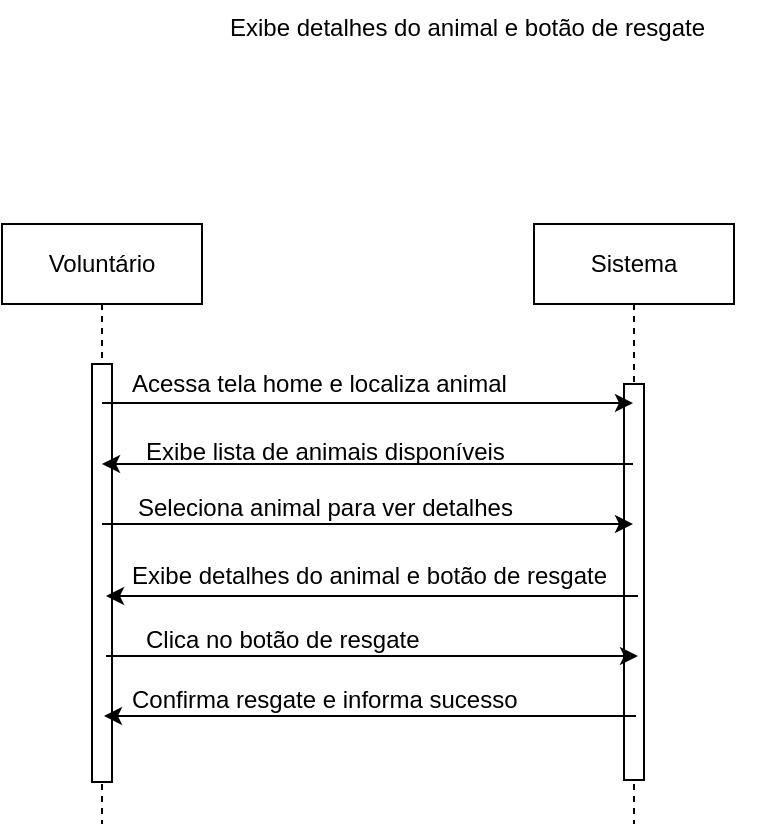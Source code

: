 <mxfile version="24.7.17">
  <diagram name="Page-1" id="2YBvvXClWsGukQMizWep">
    <mxGraphModel dx="1120" dy="860" grid="0" gridSize="10" guides="1" tooltips="1" connect="1" arrows="1" fold="1" page="0" pageScale="1" pageWidth="850" pageHeight="1100" math="0" shadow="0">
      <root>
        <mxCell id="0" />
        <mxCell id="1" parent="0" />
        <mxCell id="V-z3b_9W7Ba-ZOlj4oRh-1" value="Voluntário" style="shape=umlLifeline;perimeter=lifelinePerimeter;whiteSpace=wrap;html=1;container=0;dropTarget=0;collapsible=0;recursiveResize=0;outlineConnect=0;portConstraint=eastwest;newEdgeStyle={&quot;edgeStyle&quot;:&quot;elbowEdgeStyle&quot;,&quot;elbow&quot;:&quot;vertical&quot;,&quot;curved&quot;:0,&quot;rounded&quot;:0};" parent="1" vertex="1">
          <mxGeometry x="40" y="40" width="100" height="300" as="geometry" />
        </mxCell>
        <mxCell id="V-z3b_9W7Ba-ZOlj4oRh-2" value="" style="html=1;points=[];perimeter=orthogonalPerimeter;outlineConnect=0;targetShapes=umlLifeline;portConstraint=eastwest;newEdgeStyle={&quot;edgeStyle&quot;:&quot;elbowEdgeStyle&quot;,&quot;elbow&quot;:&quot;vertical&quot;,&quot;curved&quot;:0,&quot;rounded&quot;:0};" parent="V-z3b_9W7Ba-ZOlj4oRh-1" vertex="1">
          <mxGeometry x="45" y="70" width="10" height="209" as="geometry" />
        </mxCell>
        <mxCell id="V-z3b_9W7Ba-ZOlj4oRh-3" value="Sistema" style="shape=umlLifeline;perimeter=lifelinePerimeter;whiteSpace=wrap;html=1;container=0;dropTarget=0;collapsible=0;recursiveResize=0;outlineConnect=0;portConstraint=eastwest;newEdgeStyle={&quot;edgeStyle&quot;:&quot;elbowEdgeStyle&quot;,&quot;elbow&quot;:&quot;vertical&quot;,&quot;curved&quot;:0,&quot;rounded&quot;:0};" parent="1" vertex="1">
          <mxGeometry x="306" y="40" width="100" height="300" as="geometry" />
        </mxCell>
        <mxCell id="V-z3b_9W7Ba-ZOlj4oRh-4" value="" style="html=1;points=[];perimeter=orthogonalPerimeter;outlineConnect=0;targetShapes=umlLifeline;portConstraint=eastwest;newEdgeStyle={&quot;edgeStyle&quot;:&quot;elbowEdgeStyle&quot;,&quot;elbow&quot;:&quot;vertical&quot;,&quot;curved&quot;:0,&quot;rounded&quot;:0};" parent="V-z3b_9W7Ba-ZOlj4oRh-3" vertex="1">
          <mxGeometry x="45" y="80" width="10" height="198" as="geometry" />
        </mxCell>
        <mxCell id="V-z3b_9W7Ba-ZOlj4oRh-5" value="" style="endArrow=classic;html=1;rounded=0;" parent="1" target="V-z3b_9W7Ba-ZOlj4oRh-3" edge="1">
          <mxGeometry width="50" height="50" relative="1" as="geometry">
            <mxPoint x="90" y="129.5" as="sourcePoint" />
            <mxPoint x="270" y="129.5" as="targetPoint" />
          </mxGeometry>
        </mxCell>
        <mxCell id="V-z3b_9W7Ba-ZOlj4oRh-6" value="Acessa tela home e localiza animal" style="text;whiteSpace=wrap;html=1;" parent="1" vertex="1">
          <mxGeometry x="103" y="106" width="203" height="40" as="geometry" />
        </mxCell>
        <mxCell id="V-z3b_9W7Ba-ZOlj4oRh-7" value="" style="endArrow=classic;html=1;rounded=0;" parent="1" source="V-z3b_9W7Ba-ZOlj4oRh-3" edge="1">
          <mxGeometry width="50" height="50" relative="1" as="geometry">
            <mxPoint x="270" y="160" as="sourcePoint" />
            <mxPoint x="90" y="160" as="targetPoint" />
          </mxGeometry>
        </mxCell>
        <mxCell id="V-z3b_9W7Ba-ZOlj4oRh-8" value="Exibe lista de animais disponíveis" style="text;whiteSpace=wrap;html=1;" parent="1" vertex="1">
          <mxGeometry x="110" y="140" width="222" height="40" as="geometry" />
        </mxCell>
        <mxCell id="V-z3b_9W7Ba-ZOlj4oRh-9" value="" style="endArrow=classic;html=1;rounded=0;" parent="1" source="V-z3b_9W7Ba-ZOlj4oRh-1" target="V-z3b_9W7Ba-ZOlj4oRh-3" edge="1">
          <mxGeometry width="50" height="50" relative="1" as="geometry">
            <mxPoint x="400" y="270" as="sourcePoint" />
            <mxPoint x="450" y="220" as="targetPoint" />
          </mxGeometry>
        </mxCell>
        <mxCell id="V-z3b_9W7Ba-ZOlj4oRh-10" value=" Seleciona animal para ver detalhes" style="text;whiteSpace=wrap;html=1;" parent="1" vertex="1">
          <mxGeometry x="106" y="168" width="200" height="40" as="geometry" />
        </mxCell>
        <mxCell id="QwlnXtcP6A20Kq8J5e35-5" value="Exibe detalhes do animal e botão de resgate" style="text;whiteSpace=wrap;html=1;" parent="1" vertex="1">
          <mxGeometry x="152" y="-72" width="266" height="36" as="geometry" />
        </mxCell>
        <mxCell id="QwlnXtcP6A20Kq8J5e35-6" value="Exibe detalhes do animal e botão de resgate" style="text;whiteSpace=wrap;html=1;" parent="1" vertex="1">
          <mxGeometry x="103" y="202" width="266" height="36" as="geometry" />
        </mxCell>
        <mxCell id="QwlnXtcP6A20Kq8J5e35-7" value="" style="endArrow=classic;html=1;rounded=0;" parent="1" edge="1">
          <mxGeometry width="50" height="50" relative="1" as="geometry">
            <mxPoint x="358" y="226" as="sourcePoint" />
            <mxPoint x="92" y="226" as="targetPoint" />
          </mxGeometry>
        </mxCell>
        <mxCell id="QwlnXtcP6A20Kq8J5e35-8" value="Clica no botão de resgate" style="text;whiteSpace=wrap;html=1;" parent="1" vertex="1">
          <mxGeometry x="110" y="234" width="165" height="36" as="geometry" />
        </mxCell>
        <mxCell id="QwlnXtcP6A20Kq8J5e35-9" value="" style="endArrow=classic;html=1;rounded=0;" parent="1" edge="1">
          <mxGeometry width="50" height="50" relative="1" as="geometry">
            <mxPoint x="92" y="256" as="sourcePoint" />
            <mxPoint x="358" y="256" as="targetPoint" />
          </mxGeometry>
        </mxCell>
        <mxCell id="QwlnXtcP6A20Kq8J5e35-10" value="Confirma resgate e informa sucesso" style="text;whiteSpace=wrap;html=1;" parent="1" vertex="1">
          <mxGeometry x="103" y="264" width="221" height="36" as="geometry" />
        </mxCell>
        <mxCell id="QwlnXtcP6A20Kq8J5e35-11" value="" style="endArrow=classic;html=1;rounded=0;" parent="1" edge="1">
          <mxGeometry width="50" height="50" relative="1" as="geometry">
            <mxPoint x="357" y="286" as="sourcePoint" />
            <mxPoint x="91" y="286" as="targetPoint" />
          </mxGeometry>
        </mxCell>
      </root>
    </mxGraphModel>
  </diagram>
</mxfile>
